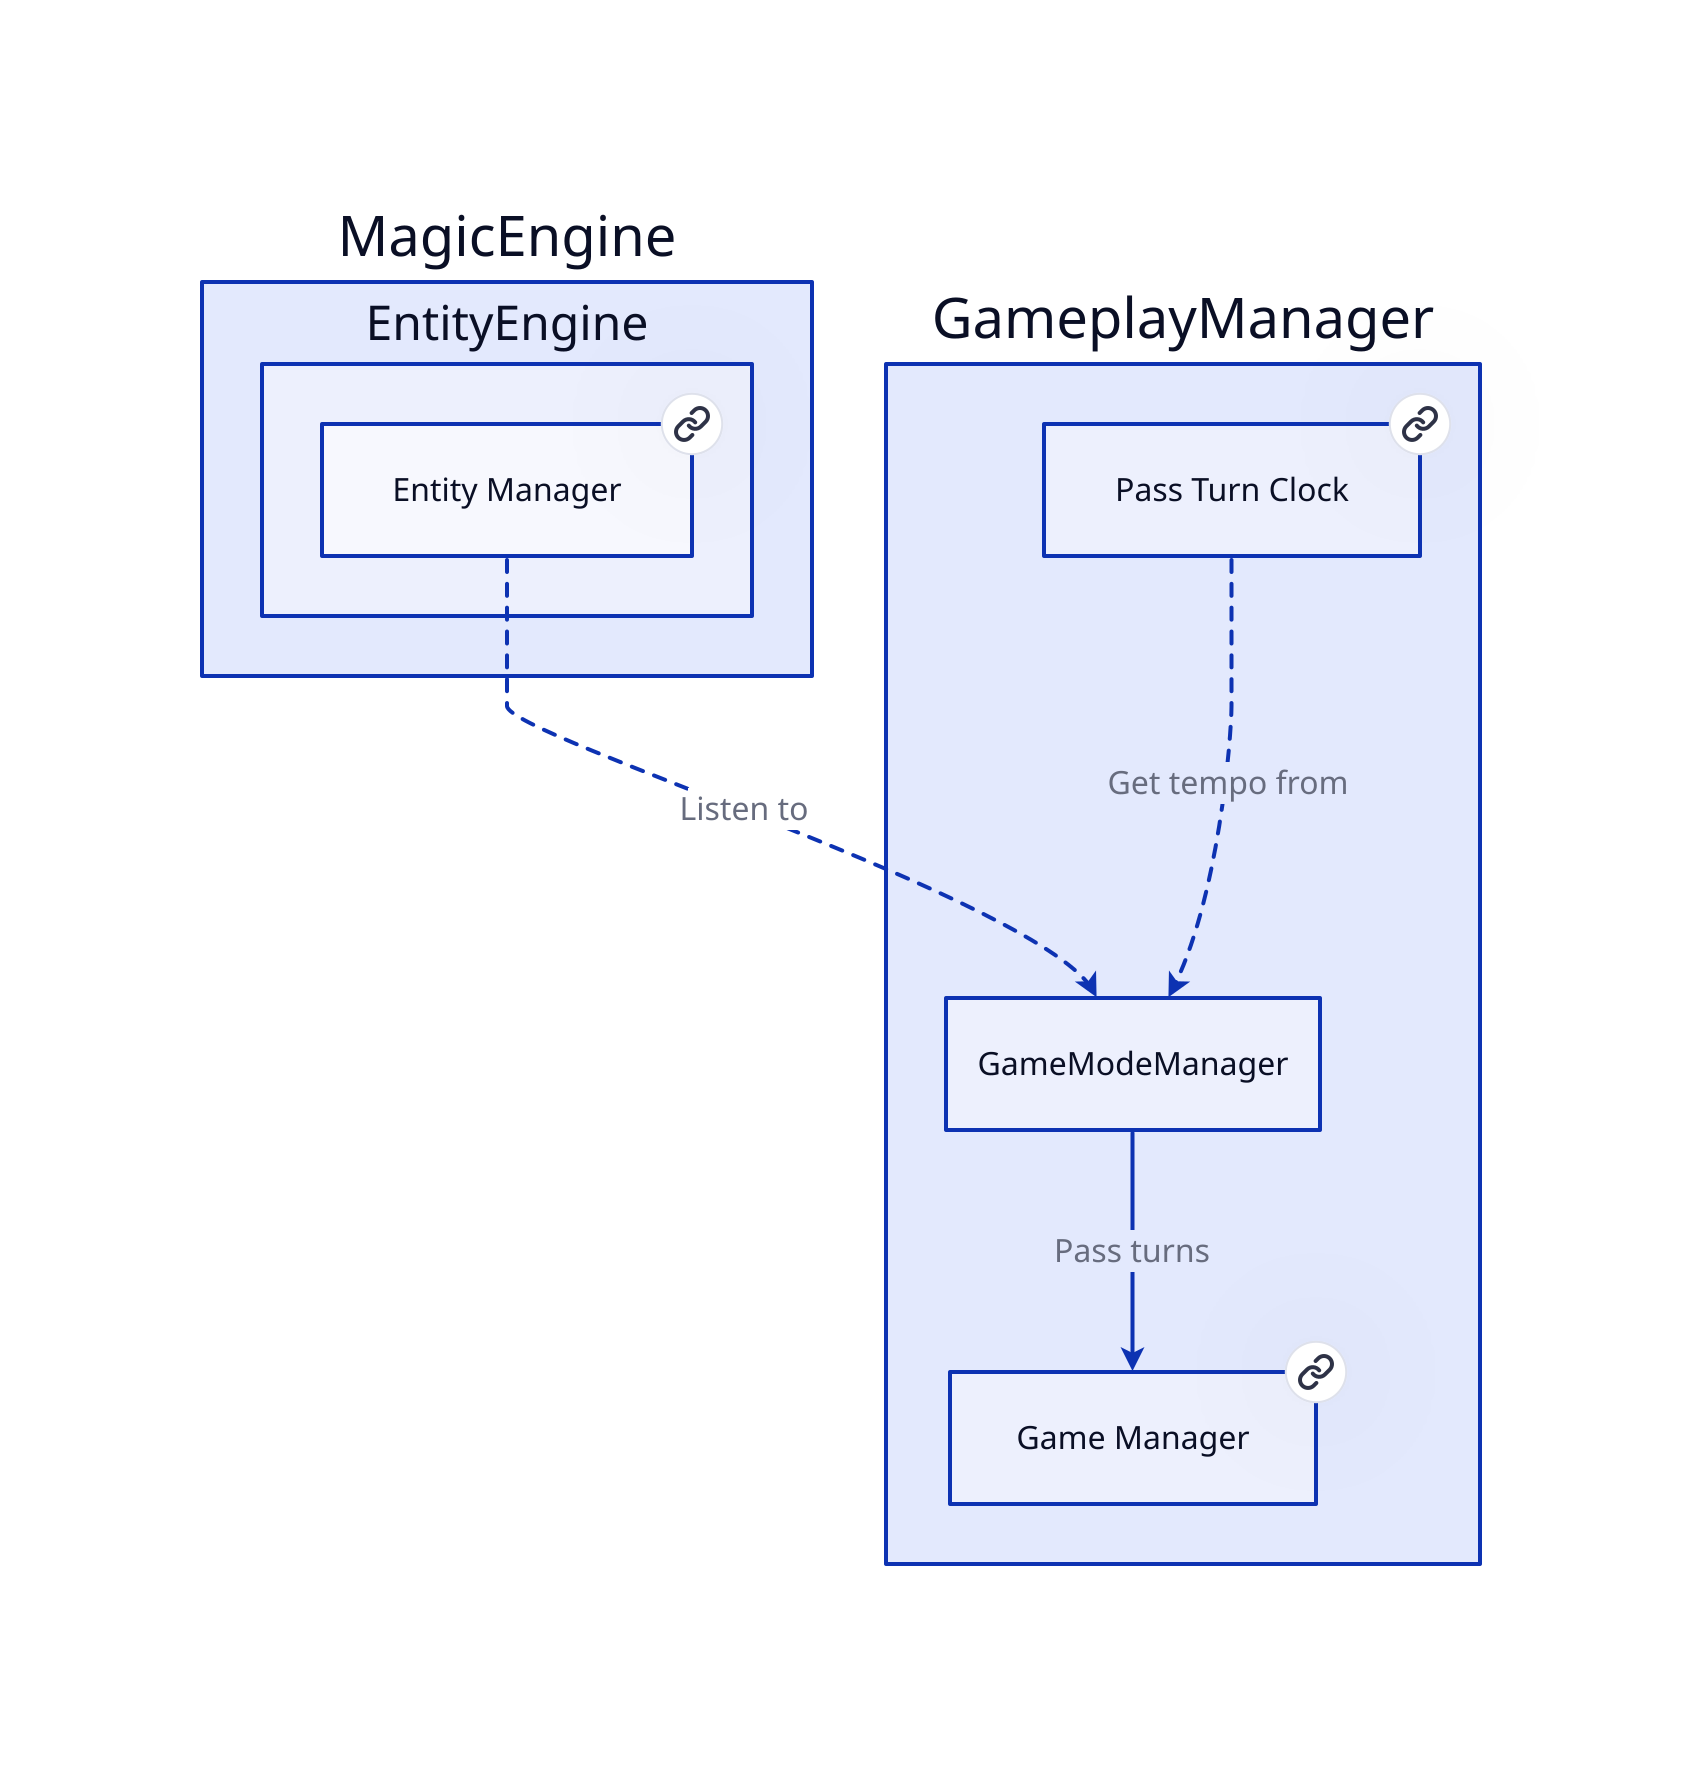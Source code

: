 # Nodes :
MagicEngine: {
    EntityEngine: {
        EntityManager: Entity Manager {
           link: EntityManager
        }
    }
}
GameplayManager: {
    GameManager: Game Manager {
       link: GameManager
    }
    PassTurnClock: Pass Turn Clock {
       link: PassTurnClock
    }
}

# Links :
MagicEngine.EntityEngine.EntityManager -> GameplayManager.GameModeManager: Listen to {style.stroke-dash: 3
source-arrowhead: {}
target-arrowhead: {shape: arrow}
}
GameplayManager.PassTurnClock -> GameplayManager.GameModeManager: Get tempo from {style.stroke-dash: 3
source-arrowhead: {}
target-arrowhead: {shape: arrow}
}
GameplayManager.GameModeManager -> GameplayManager.GameManager: Pass turns {
source-arrowhead: {}
target-arrowhead: {shape: arrow}
}
